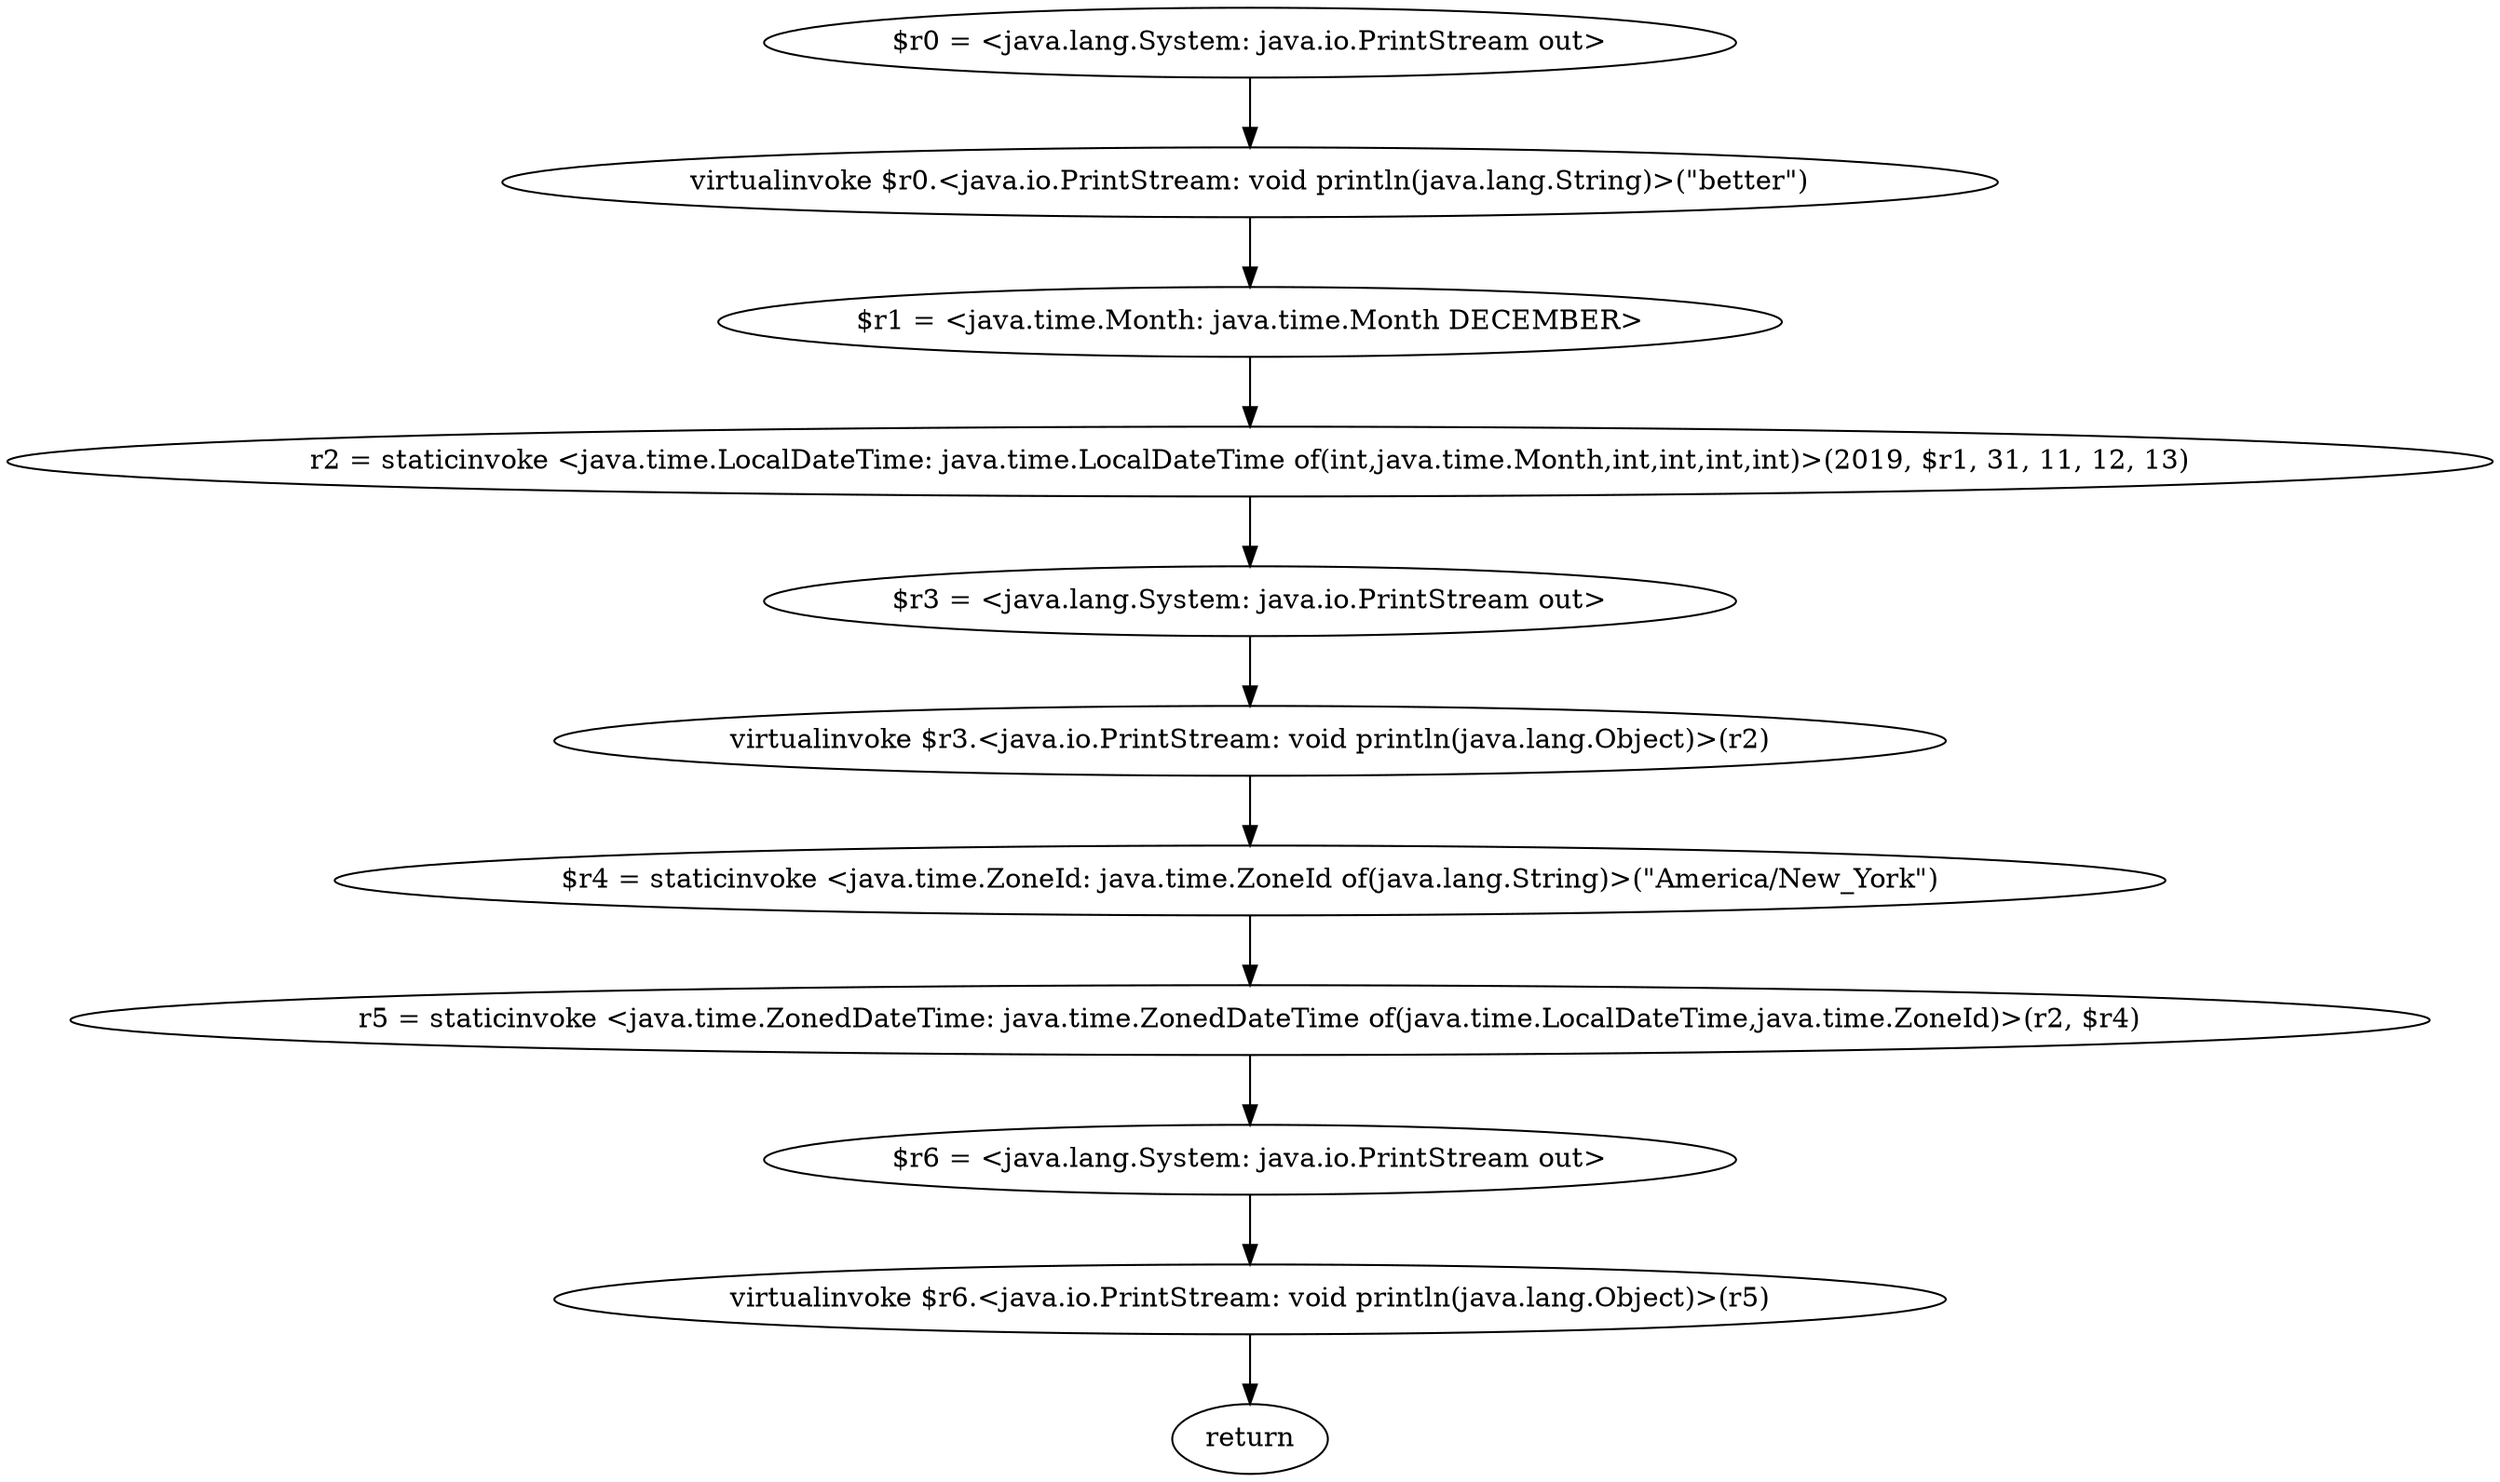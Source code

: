 digraph "unitGraph" {
    "$r0 = <java.lang.System: java.io.PrintStream out>"
    "virtualinvoke $r0.<java.io.PrintStream: void println(java.lang.String)>(\"better\")"
    "$r1 = <java.time.Month: java.time.Month DECEMBER>"
    "r2 = staticinvoke <java.time.LocalDateTime: java.time.LocalDateTime of(int,java.time.Month,int,int,int,int)>(2019, $r1, 31, 11, 12, 13)"
    "$r3 = <java.lang.System: java.io.PrintStream out>"
    "virtualinvoke $r3.<java.io.PrintStream: void println(java.lang.Object)>(r2)"
    "$r4 = staticinvoke <java.time.ZoneId: java.time.ZoneId of(java.lang.String)>(\"America/New_York\")"
    "r5 = staticinvoke <java.time.ZonedDateTime: java.time.ZonedDateTime of(java.time.LocalDateTime,java.time.ZoneId)>(r2, $r4)"
    "$r6 = <java.lang.System: java.io.PrintStream out>"
    "virtualinvoke $r6.<java.io.PrintStream: void println(java.lang.Object)>(r5)"
    "return"
    "$r0 = <java.lang.System: java.io.PrintStream out>"->"virtualinvoke $r0.<java.io.PrintStream: void println(java.lang.String)>(\"better\")";
    "virtualinvoke $r0.<java.io.PrintStream: void println(java.lang.String)>(\"better\")"->"$r1 = <java.time.Month: java.time.Month DECEMBER>";
    "$r1 = <java.time.Month: java.time.Month DECEMBER>"->"r2 = staticinvoke <java.time.LocalDateTime: java.time.LocalDateTime of(int,java.time.Month,int,int,int,int)>(2019, $r1, 31, 11, 12, 13)";
    "r2 = staticinvoke <java.time.LocalDateTime: java.time.LocalDateTime of(int,java.time.Month,int,int,int,int)>(2019, $r1, 31, 11, 12, 13)"->"$r3 = <java.lang.System: java.io.PrintStream out>";
    "$r3 = <java.lang.System: java.io.PrintStream out>"->"virtualinvoke $r3.<java.io.PrintStream: void println(java.lang.Object)>(r2)";
    "virtualinvoke $r3.<java.io.PrintStream: void println(java.lang.Object)>(r2)"->"$r4 = staticinvoke <java.time.ZoneId: java.time.ZoneId of(java.lang.String)>(\"America/New_York\")";
    "$r4 = staticinvoke <java.time.ZoneId: java.time.ZoneId of(java.lang.String)>(\"America/New_York\")"->"r5 = staticinvoke <java.time.ZonedDateTime: java.time.ZonedDateTime of(java.time.LocalDateTime,java.time.ZoneId)>(r2, $r4)";
    "r5 = staticinvoke <java.time.ZonedDateTime: java.time.ZonedDateTime of(java.time.LocalDateTime,java.time.ZoneId)>(r2, $r4)"->"$r6 = <java.lang.System: java.io.PrintStream out>";
    "$r6 = <java.lang.System: java.io.PrintStream out>"->"virtualinvoke $r6.<java.io.PrintStream: void println(java.lang.Object)>(r5)";
    "virtualinvoke $r6.<java.io.PrintStream: void println(java.lang.Object)>(r5)"->"return";
}
